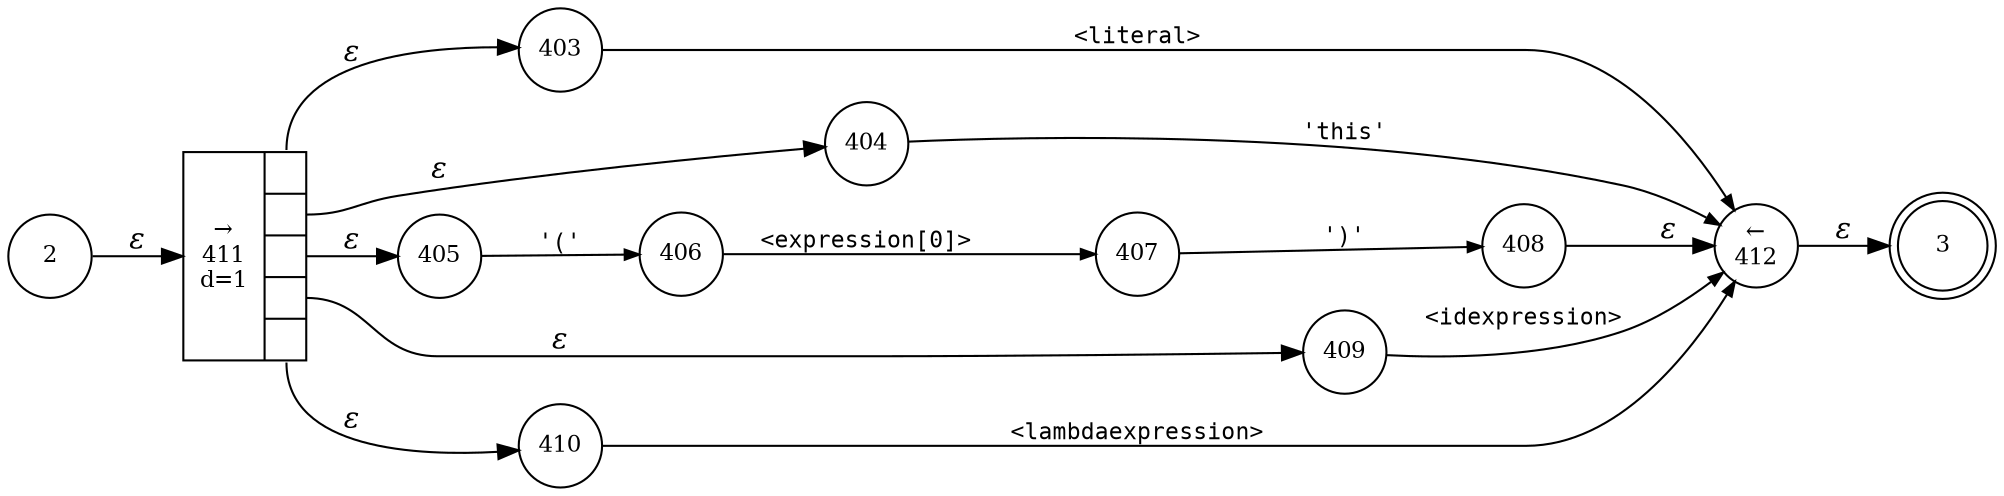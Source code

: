 digraph ATN {
rankdir=LR;
s3[fontsize=11, label="3", shape=doublecircle, fixedsize=true, width=.6];
s2[fontsize=11,label="2", shape=circle, fixedsize=true, width=.55, peripheries=1];
s403[fontsize=11,label="403", shape=circle, fixedsize=true, width=.55, peripheries=1];
s404[fontsize=11,label="404", shape=circle, fixedsize=true, width=.55, peripheries=1];
s405[fontsize=11,label="405", shape=circle, fixedsize=true, width=.55, peripheries=1];
s406[fontsize=11,label="406", shape=circle, fixedsize=true, width=.55, peripheries=1];
s407[fontsize=11,label="407", shape=circle, fixedsize=true, width=.55, peripheries=1];
s408[fontsize=11,label="408", shape=circle, fixedsize=true, width=.55, peripheries=1];
s409[fontsize=11,label="409", shape=circle, fixedsize=true, width=.55, peripheries=1];
s410[fontsize=11,label="410", shape=circle, fixedsize=true, width=.55, peripheries=1];
s411[fontsize=11,label="{&rarr;\n411\nd=1|{<p0>|<p1>|<p2>|<p3>|<p4>}}", shape=record, fixedsize=false, peripheries=1];
s412[fontsize=11,label="&larr;\n412", shape=circle, fixedsize=true, width=.55, peripheries=1];
s2 -> s411 [fontname="Times-Italic", label="&epsilon;"];
s411:p0 -> s403 [fontname="Times-Italic", label="&epsilon;"];
s411:p1 -> s404 [fontname="Times-Italic", label="&epsilon;"];
s411:p2 -> s405 [fontname="Times-Italic", label="&epsilon;"];
s411:p3 -> s409 [fontname="Times-Italic", label="&epsilon;"];
s411:p4 -> s410 [fontname="Times-Italic", label="&epsilon;"];
s403 -> s412 [fontsize=11, fontname="Courier", arrowsize=.7, label = "<literal>", arrowhead = normal];
s404 -> s412 [fontsize=11, fontname="Courier", arrowsize=.7, label = "'this'", arrowhead = normal];
s405 -> s406 [fontsize=11, fontname="Courier", arrowsize=.7, label = "'('", arrowhead = normal];
s409 -> s412 [fontsize=11, fontname="Courier", arrowsize=.7, label = "<idexpression>", arrowhead = normal];
s410 -> s412 [fontsize=11, fontname="Courier", arrowsize=.7, label = "<lambdaexpression>", arrowhead = normal];
s412 -> s3 [fontname="Times-Italic", label="&epsilon;"];
s406 -> s407 [fontsize=11, fontname="Courier", arrowsize=.7, label = "<expression[0]>", arrowhead = normal];
s407 -> s408 [fontsize=11, fontname="Courier", arrowsize=.7, label = "')'", arrowhead = normal];
s408 -> s412 [fontname="Times-Italic", label="&epsilon;"];
}